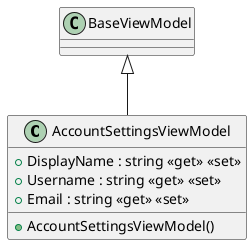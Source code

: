 @startuml
class AccountSettingsViewModel {
    + DisplayName : string <<get>> <<set>>
    + Username : string <<get>> <<set>>
    + Email : string <<get>> <<set>>
    + AccountSettingsViewModel()
}
BaseViewModel <|-- AccountSettingsViewModel
@enduml
